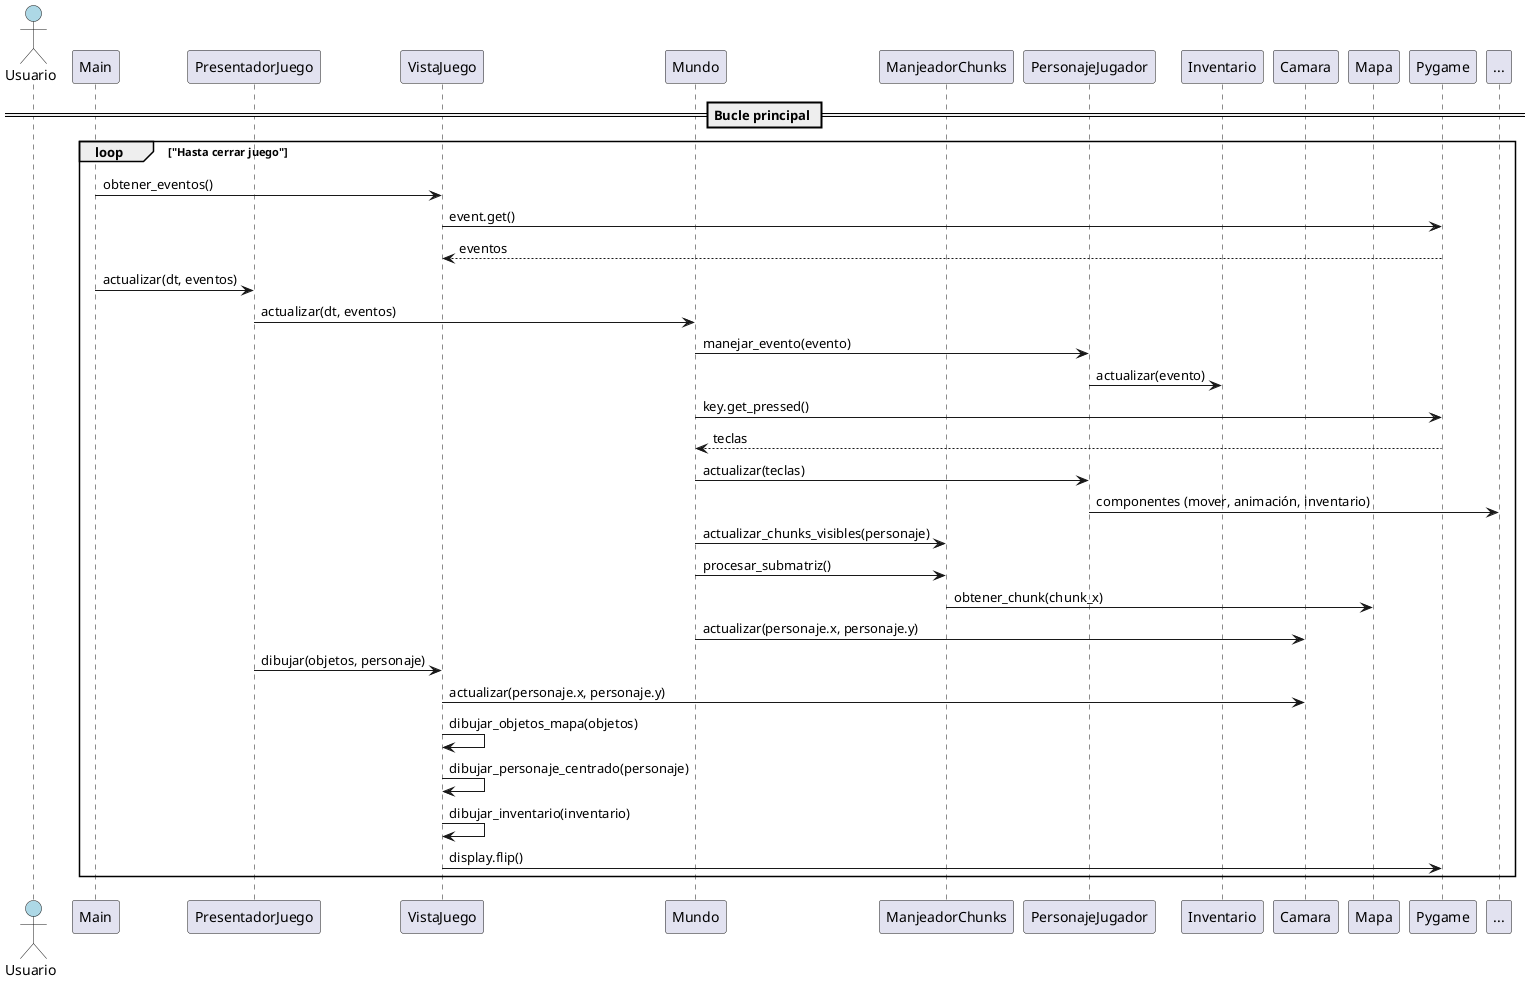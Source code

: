 @startuml Secuencia_Bucle_Juego
!pragma teoz true

actor Usuario as usuario #LightBlue
participant Main
participant PresentadorJuego
participant VistaJuego
participant Mundo
participant ManjeadorChunks
participant PersonajeJugador
participant Inventario
participant Camara
participant Mapa
participant Pygame

== Bucle principal ==
loop "Hasta cerrar juego"
    Main -> VistaJuego : obtener_eventos()
    VistaJuego -> Pygame : event.get()
    VistaJuego <-- Pygame : eventos
    Main -> PresentadorJuego : actualizar(dt, eventos)
    PresentadorJuego -> Mundo : actualizar(dt, eventos)
    Mundo -> PersonajeJugador : manejar_evento(evento)
    PersonajeJugador -> Inventario : actualizar(evento)
    Mundo -> Pygame : key.get_pressed()
    Mundo <-- Pygame : teclas
    Mundo -> PersonajeJugador : actualizar(teclas)
    PersonajeJugador -> ... : componentes (mover, animación, inventario)
    Mundo -> ManjeadorChunks : actualizar_chunks_visibles(personaje)
    Mundo -> ManjeadorChunks : procesar_submatriz()
    ManjeadorChunks -> Mapa : obtener_chunk(chunk_x)
    Mundo -> Camara : actualizar(personaje.x, personaje.y)
    PresentadorJuego -> VistaJuego : dibujar(objetos, personaje)
    VistaJuego -> Camara : actualizar(personaje.x, personaje.y)
    VistaJuego -> VistaJuego : dibujar_objetos_mapa(objetos)
    VistaJuego -> VistaJuego : dibujar_personaje_centrado(personaje)
    VistaJuego -> VistaJuego : dibujar_inventario(inventario)
    VistaJuego -> Pygame : display.flip()
end

note right: El ciclo termina cuando el usuario cierra la ventana o se detecta un evento de salida.
@enduml
